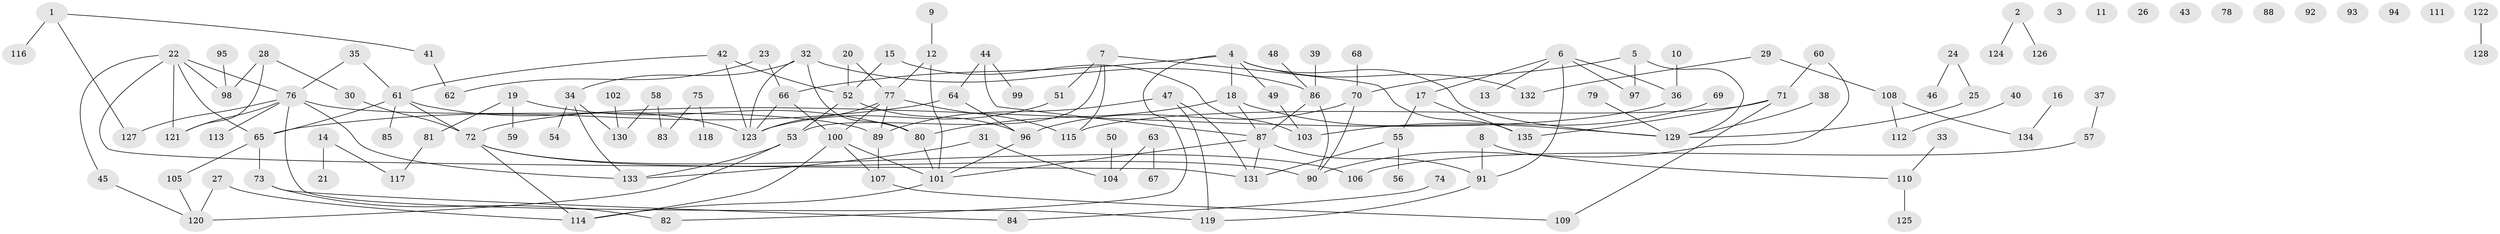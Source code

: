 // coarse degree distribution, {0: 0.2222222222222222, 2: 0.12962962962962962, 3: 0.07407407407407407, 1: 0.2777777777777778, 5: 0.05555555555555555, 7: 0.05555555555555555, 6: 0.037037037037037035, 4: 0.09259259259259259, 9: 0.018518518518518517, 12: 0.018518518518518517, 10: 0.018518518518518517}
// Generated by graph-tools (version 1.1) at 2025/42/03/04/25 21:42:44]
// undirected, 135 vertices, 166 edges
graph export_dot {
graph [start="1"]
  node [color=gray90,style=filled];
  1;
  2;
  3;
  4;
  5;
  6;
  7;
  8;
  9;
  10;
  11;
  12;
  13;
  14;
  15;
  16;
  17;
  18;
  19;
  20;
  21;
  22;
  23;
  24;
  25;
  26;
  27;
  28;
  29;
  30;
  31;
  32;
  33;
  34;
  35;
  36;
  37;
  38;
  39;
  40;
  41;
  42;
  43;
  44;
  45;
  46;
  47;
  48;
  49;
  50;
  51;
  52;
  53;
  54;
  55;
  56;
  57;
  58;
  59;
  60;
  61;
  62;
  63;
  64;
  65;
  66;
  67;
  68;
  69;
  70;
  71;
  72;
  73;
  74;
  75;
  76;
  77;
  78;
  79;
  80;
  81;
  82;
  83;
  84;
  85;
  86;
  87;
  88;
  89;
  90;
  91;
  92;
  93;
  94;
  95;
  96;
  97;
  98;
  99;
  100;
  101;
  102;
  103;
  104;
  105;
  106;
  107;
  108;
  109;
  110;
  111;
  112;
  113;
  114;
  115;
  116;
  117;
  118;
  119;
  120;
  121;
  122;
  123;
  124;
  125;
  126;
  127;
  128;
  129;
  130;
  131;
  132;
  133;
  134;
  135;
  1 -- 41;
  1 -- 116;
  1 -- 127;
  2 -- 124;
  2 -- 126;
  4 -- 18;
  4 -- 49;
  4 -- 66;
  4 -- 82;
  4 -- 129;
  4 -- 132;
  5 -- 70;
  5 -- 97;
  5 -- 129;
  6 -- 13;
  6 -- 17;
  6 -- 36;
  6 -- 91;
  6 -- 97;
  7 -- 51;
  7 -- 53;
  7 -- 115;
  7 -- 135;
  8 -- 91;
  8 -- 110;
  9 -- 12;
  10 -- 36;
  12 -- 77;
  12 -- 101;
  14 -- 21;
  14 -- 117;
  15 -- 52;
  15 -- 103;
  16 -- 134;
  17 -- 55;
  17 -- 135;
  18 -- 80;
  18 -- 87;
  18 -- 129;
  19 -- 59;
  19 -- 80;
  19 -- 81;
  20 -- 52;
  20 -- 77;
  22 -- 45;
  22 -- 65;
  22 -- 76;
  22 -- 98;
  22 -- 121;
  22 -- 131;
  23 -- 62;
  23 -- 66;
  24 -- 25;
  24 -- 46;
  25 -- 129;
  27 -- 114;
  27 -- 120;
  28 -- 30;
  28 -- 98;
  28 -- 121;
  29 -- 108;
  29 -- 132;
  30 -- 72;
  31 -- 104;
  31 -- 133;
  32 -- 34;
  32 -- 80;
  32 -- 86;
  32 -- 123;
  33 -- 110;
  34 -- 54;
  34 -- 130;
  34 -- 133;
  35 -- 61;
  35 -- 76;
  36 -- 72;
  37 -- 57;
  38 -- 129;
  39 -- 86;
  40 -- 112;
  41 -- 62;
  42 -- 52;
  42 -- 61;
  42 -- 123;
  44 -- 64;
  44 -- 87;
  44 -- 99;
  45 -- 120;
  47 -- 89;
  47 -- 119;
  47 -- 131;
  48 -- 86;
  49 -- 103;
  50 -- 104;
  51 -- 123;
  52 -- 53;
  52 -- 96;
  53 -- 120;
  53 -- 133;
  55 -- 56;
  55 -- 131;
  57 -- 106;
  58 -- 83;
  58 -- 130;
  60 -- 71;
  60 -- 90;
  61 -- 65;
  61 -- 72;
  61 -- 85;
  61 -- 123;
  63 -- 67;
  63 -- 104;
  64 -- 65;
  64 -- 96;
  65 -- 73;
  65 -- 105;
  66 -- 100;
  66 -- 123;
  68 -- 70;
  69 -- 103;
  70 -- 90;
  70 -- 96;
  71 -- 109;
  71 -- 115;
  71 -- 135;
  72 -- 90;
  72 -- 106;
  72 -- 114;
  73 -- 82;
  73 -- 84;
  74 -- 84;
  75 -- 83;
  75 -- 118;
  76 -- 89;
  76 -- 113;
  76 -- 119;
  76 -- 121;
  76 -- 127;
  76 -- 133;
  77 -- 89;
  77 -- 100;
  77 -- 115;
  77 -- 123;
  79 -- 129;
  80 -- 101;
  81 -- 117;
  86 -- 87;
  86 -- 90;
  87 -- 91;
  87 -- 101;
  87 -- 131;
  89 -- 107;
  91 -- 119;
  95 -- 98;
  96 -- 101;
  100 -- 101;
  100 -- 107;
  100 -- 114;
  101 -- 114;
  102 -- 130;
  105 -- 120;
  107 -- 109;
  108 -- 112;
  108 -- 134;
  110 -- 125;
  122 -- 128;
}
